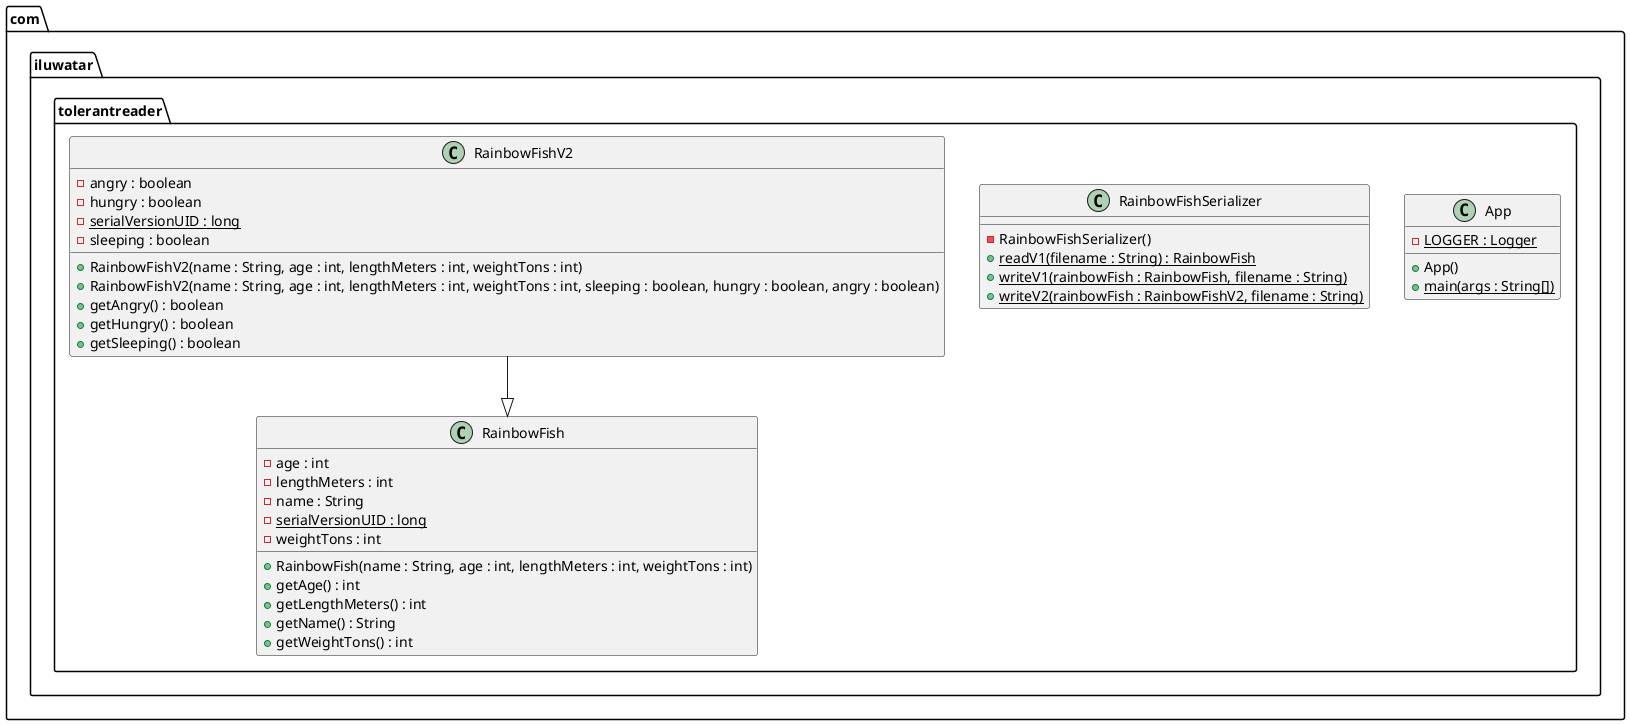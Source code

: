 @startuml
package com.iluwatar.tolerantreader {
  class App {
    - LOGGER : Logger {static}
    + App()
    + main(args : String[]) {static}
  }
  class RainbowFish {
    - age : int
    - lengthMeters : int
    - name : String
    - serialVersionUID : long {static}
    - weightTons : int
    + RainbowFish(name : String, age : int, lengthMeters : int, weightTons : int)
    + getAge() : int
    + getLengthMeters() : int
    + getName() : String
    + getWeightTons() : int
  }
  class RainbowFishSerializer {
    - RainbowFishSerializer()
    + readV1(filename : String) : RainbowFish {static}
    + writeV1(rainbowFish : RainbowFish, filename : String) {static}
    + writeV2(rainbowFish : RainbowFishV2, filename : String) {static}
  }
  class RainbowFishV2 {
    - angry : boolean
    - hungry : boolean
    - serialVersionUID : long {static}
    - sleeping : boolean
    + RainbowFishV2(name : String, age : int, lengthMeters : int, weightTons : int)
    + RainbowFishV2(name : String, age : int, lengthMeters : int, weightTons : int, sleeping : boolean, hungry : boolean, angry : boolean)
    + getAngry() : boolean
    + getHungry() : boolean
    + getSleeping() : boolean
  }
}
RainbowFishV2 --|> RainbowFish 
@enduml